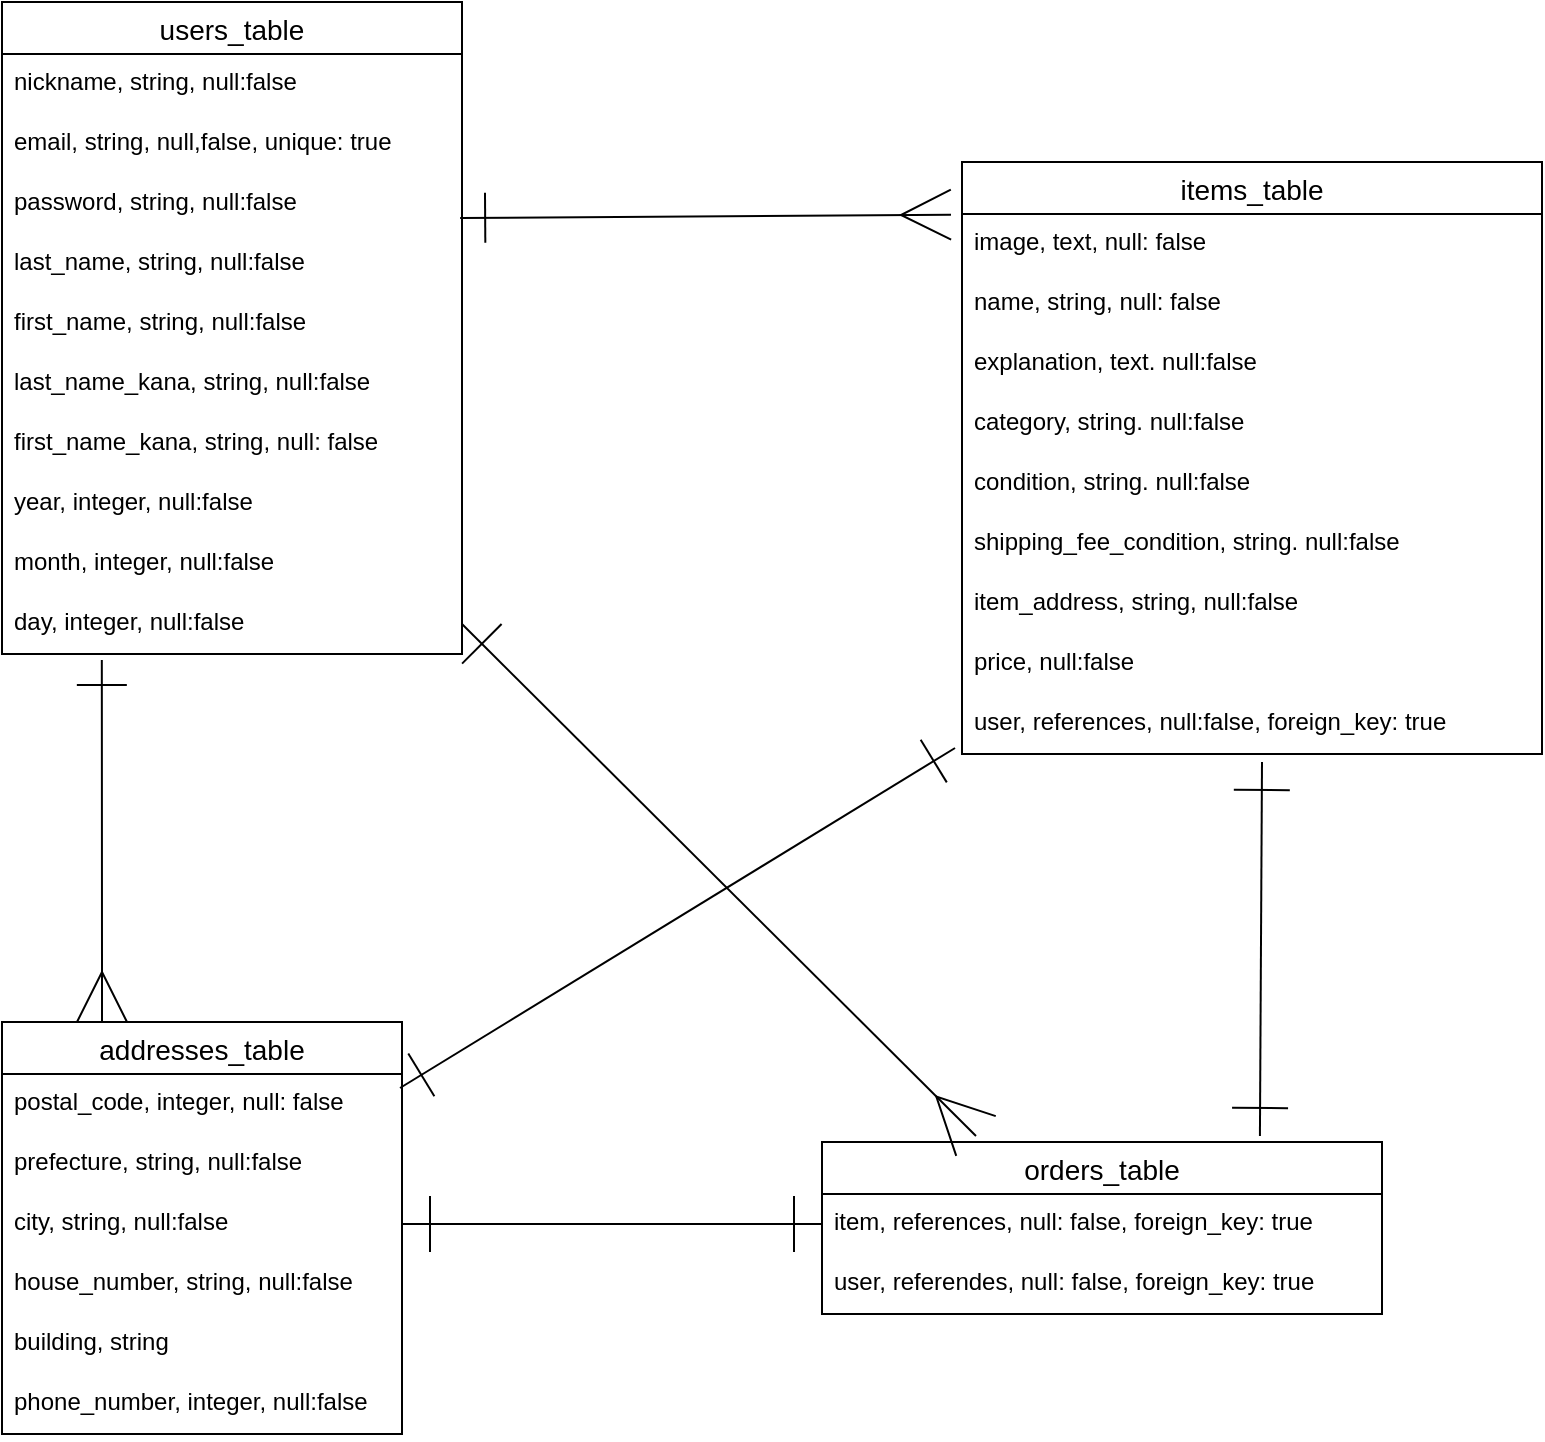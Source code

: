 <mxfile>
    <diagram id="eqPxfHjmdhKbgKj8DeQc" name="ページ1">
        <mxGraphModel dx="1066" dy="1916" grid="1" gridSize="10" guides="1" tooltips="1" connect="1" arrows="1" fold="1" page="1" pageScale="1" pageWidth="827" pageHeight="1169" math="0" shadow="0">
            <root>
                <mxCell id="0"/>
                <mxCell id="1" parent="0"/>
                <mxCell id="2" value="users_table" style="swimlane;fontStyle=0;childLayout=stackLayout;horizontal=1;startSize=26;horizontalStack=0;resizeParent=1;resizeParentMax=0;resizeLast=0;collapsible=1;marginBottom=0;align=center;fontSize=14;labelBackgroundColor=default;" parent="1" vertex="1">
                    <mxGeometry x="40" y="-260" width="230" height="326" as="geometry">
                        <mxRectangle x="10" y="240" width="50" height="26" as="alternateBounds"/>
                    </mxGeometry>
                </mxCell>
                <mxCell id="3" value="nickname, string, null:false" style="text;strokeColor=none;fillColor=none;spacingLeft=4;spacingRight=4;overflow=hidden;rotatable=0;points=[[0,0.5],[1,0.5]];portConstraint=eastwest;fontSize=12;" parent="2" vertex="1">
                    <mxGeometry y="26" width="230" height="30" as="geometry"/>
                </mxCell>
                <mxCell id="4" value="email, string, null,false, unique: true" style="text;strokeColor=none;fillColor=none;spacingLeft=4;spacingRight=4;overflow=hidden;rotatable=0;points=[[0,0.5],[1,0.5]];portConstraint=eastwest;fontSize=12;" parent="2" vertex="1">
                    <mxGeometry y="56" width="230" height="30" as="geometry"/>
                </mxCell>
                <mxCell id="5" value="password, string, null:false" style="text;strokeColor=none;fillColor=none;spacingLeft=4;spacingRight=4;overflow=hidden;rotatable=0;points=[[0,0.5],[1,0.5]];portConstraint=eastwest;fontSize=12;" parent="2" vertex="1">
                    <mxGeometry y="86" width="230" height="30" as="geometry"/>
                </mxCell>
                <mxCell id="40" value="last_name, string, null:false" style="text;strokeColor=none;fillColor=none;spacingLeft=4;spacingRight=4;overflow=hidden;rotatable=0;points=[[0,0.5],[1,0.5]];portConstraint=eastwest;fontSize=12;" vertex="1" parent="2">
                    <mxGeometry y="116" width="230" height="30" as="geometry"/>
                </mxCell>
                <mxCell id="41" value="first_name, string, null:false" style="text;strokeColor=none;fillColor=none;spacingLeft=4;spacingRight=4;overflow=hidden;rotatable=0;points=[[0,0.5],[1,0.5]];portConstraint=eastwest;fontSize=12;" vertex="1" parent="2">
                    <mxGeometry y="146" width="230" height="30" as="geometry"/>
                </mxCell>
                <mxCell id="42" value="last_name_kana, string, null:false" style="text;strokeColor=none;fillColor=none;spacingLeft=4;spacingRight=4;overflow=hidden;rotatable=0;points=[[0,0.5],[1,0.5]];portConstraint=eastwest;fontSize=12;" vertex="1" parent="2">
                    <mxGeometry y="176" width="230" height="30" as="geometry"/>
                </mxCell>
                <mxCell id="43" value="first_name_kana, string, null: false" style="text;strokeColor=none;fillColor=none;spacingLeft=4;spacingRight=4;overflow=hidden;rotatable=0;points=[[0,0.5],[1,0.5]];portConstraint=eastwest;fontSize=12;" vertex="1" parent="2">
                    <mxGeometry y="206" width="230" height="30" as="geometry"/>
                </mxCell>
                <mxCell id="44" value="year, integer, null:false" style="text;strokeColor=none;fillColor=none;spacingLeft=4;spacingRight=4;overflow=hidden;rotatable=0;points=[[0,0.5],[1,0.5]];portConstraint=eastwest;fontSize=12;" vertex="1" parent="2">
                    <mxGeometry y="236" width="230" height="30" as="geometry"/>
                </mxCell>
                <mxCell id="45" value="month, integer, null:false" style="text;strokeColor=none;fillColor=none;spacingLeft=4;spacingRight=4;overflow=hidden;rotatable=0;points=[[0,0.5],[1,0.5]];portConstraint=eastwest;fontSize=12;" vertex="1" parent="2">
                    <mxGeometry y="266" width="230" height="30" as="geometry"/>
                </mxCell>
                <mxCell id="46" value="day, integer, null:false" style="text;strokeColor=none;fillColor=none;spacingLeft=4;spacingRight=4;overflow=hidden;rotatable=0;points=[[0,0.5],[1,0.5]];portConstraint=eastwest;fontSize=12;" vertex="1" parent="2">
                    <mxGeometry y="296" width="230" height="30" as="geometry"/>
                </mxCell>
                <mxCell id="6" value="items_table" style="swimlane;fontStyle=0;childLayout=stackLayout;horizontal=1;startSize=26;horizontalStack=0;resizeParent=1;resizeParentMax=0;resizeLast=0;collapsible=1;marginBottom=0;align=center;fontSize=14;labelBackgroundColor=default;" parent="1" vertex="1">
                    <mxGeometry x="520" y="-180" width="290" height="296" as="geometry"/>
                </mxCell>
                <mxCell id="49" value="image, text, null: false" style="text;strokeColor=none;fillColor=none;spacingLeft=4;spacingRight=4;overflow=hidden;rotatable=0;points=[[0,0.5],[1,0.5]];portConstraint=eastwest;fontSize=12;labelBackgroundColor=default;" vertex="1" parent="6">
                    <mxGeometry y="26" width="290" height="30" as="geometry"/>
                </mxCell>
                <mxCell id="7" value="name, string, null: false" style="text;strokeColor=none;fillColor=none;spacingLeft=4;spacingRight=4;overflow=hidden;rotatable=0;points=[[0,0.5],[1,0.5]];portConstraint=eastwest;fontSize=12;labelBackgroundColor=default;" parent="6" vertex="1">
                    <mxGeometry y="56" width="290" height="30" as="geometry"/>
                </mxCell>
                <mxCell id="8" value="explanation, text. null:false" style="text;strokeColor=none;fillColor=none;spacingLeft=4;spacingRight=4;overflow=hidden;rotatable=0;points=[[0,0.5],[1,0.5]];portConstraint=eastwest;fontSize=12;labelBackgroundColor=default;" parent="6" vertex="1">
                    <mxGeometry y="86" width="290" height="30" as="geometry"/>
                </mxCell>
                <mxCell id="50" value="category, string. null:false" style="text;strokeColor=none;fillColor=none;spacingLeft=4;spacingRight=4;overflow=hidden;rotatable=0;points=[[0,0.5],[1,0.5]];portConstraint=eastwest;fontSize=12;labelBackgroundColor=default;" vertex="1" parent="6">
                    <mxGeometry y="116" width="290" height="30" as="geometry"/>
                </mxCell>
                <mxCell id="51" value="condition, string. null:false" style="text;strokeColor=none;fillColor=none;spacingLeft=4;spacingRight=4;overflow=hidden;rotatable=0;points=[[0,0.5],[1,0.5]];portConstraint=eastwest;fontSize=12;labelBackgroundColor=default;" vertex="1" parent="6">
                    <mxGeometry y="146" width="290" height="30" as="geometry"/>
                </mxCell>
                <mxCell id="52" value="shipping_fee_condition, string. null:false" style="text;strokeColor=none;fillColor=none;spacingLeft=4;spacingRight=4;overflow=hidden;rotatable=0;points=[[0,0.5],[1,0.5]];portConstraint=eastwest;fontSize=12;labelBackgroundColor=default;" vertex="1" parent="6">
                    <mxGeometry y="176" width="290" height="30" as="geometry"/>
                </mxCell>
                <mxCell id="10" value="item_address, string, null:false" style="text;strokeColor=none;fillColor=none;spacingLeft=4;spacingRight=4;overflow=hidden;rotatable=0;points=[[0,0.5],[1,0.5]];portConstraint=eastwest;fontSize=12;labelBackgroundColor=default;" parent="6" vertex="1">
                    <mxGeometry y="206" width="290" height="30" as="geometry"/>
                </mxCell>
                <mxCell id="11" value="price, null:false" style="text;strokeColor=none;fillColor=none;spacingLeft=4;spacingRight=4;overflow=hidden;rotatable=0;points=[[0,0.5],[1,0.5]];portConstraint=eastwest;fontSize=12;labelBackgroundColor=default;" parent="6" vertex="1">
                    <mxGeometry y="236" width="290" height="30" as="geometry"/>
                </mxCell>
                <mxCell id="27" value="user, references, null:false, foreign_key: true" style="text;strokeColor=none;fillColor=none;spacingLeft=4;spacingRight=4;overflow=hidden;rotatable=0;points=[[0,0.5],[1,0.5]];portConstraint=eastwest;fontSize=12;labelBackgroundColor=default;" parent="6" vertex="1">
                    <mxGeometry y="266" width="290" height="30" as="geometry"/>
                </mxCell>
                <mxCell id="14" value="addresses_table" style="swimlane;fontStyle=0;childLayout=stackLayout;horizontal=1;startSize=26;horizontalStack=0;resizeParent=1;resizeParentMax=0;resizeLast=0;collapsible=1;marginBottom=0;align=center;fontSize=14;" parent="1" vertex="1">
                    <mxGeometry x="40" y="250" width="200" height="206" as="geometry"/>
                </mxCell>
                <mxCell id="16" value="postal_code, integer, null: false" style="text;strokeColor=none;fillColor=none;spacingLeft=4;spacingRight=4;overflow=hidden;rotatable=0;points=[[0,0.5],[1,0.5]];portConstraint=eastwest;fontSize=12;" parent="14" vertex="1">
                    <mxGeometry y="26" width="200" height="30" as="geometry"/>
                </mxCell>
                <mxCell id="17" value="prefecture, string, null:false" style="text;strokeColor=none;fillColor=none;spacingLeft=4;spacingRight=4;overflow=hidden;rotatable=0;points=[[0,0.5],[1,0.5]];portConstraint=eastwest;fontSize=12;" parent="14" vertex="1">
                    <mxGeometry y="56" width="200" height="30" as="geometry"/>
                </mxCell>
                <mxCell id="18" value="city, string, null:false" style="text;strokeColor=none;fillColor=none;spacingLeft=4;spacingRight=4;overflow=hidden;rotatable=0;points=[[0,0.5],[1,0.5]];portConstraint=eastwest;fontSize=12;" parent="14" vertex="1">
                    <mxGeometry y="86" width="200" height="30" as="geometry"/>
                </mxCell>
                <mxCell id="19" value="house_number, string, null:false" style="text;strokeColor=none;fillColor=none;spacingLeft=4;spacingRight=4;overflow=hidden;rotatable=0;points=[[0,0.5],[1,0.5]];portConstraint=eastwest;fontSize=12;" parent="14" vertex="1">
                    <mxGeometry y="116" width="200" height="30" as="geometry"/>
                </mxCell>
                <mxCell id="20" value="building, string" style="text;strokeColor=none;fillColor=none;spacingLeft=4;spacingRight=4;overflow=hidden;rotatable=0;points=[[0,0.5],[1,0.5]];portConstraint=eastwest;fontSize=12;" parent="14" vertex="1">
                    <mxGeometry y="146" width="200" height="30" as="geometry"/>
                </mxCell>
                <mxCell id="21" value="phone_number, integer, null:false" style="text;strokeColor=none;fillColor=none;spacingLeft=4;spacingRight=4;overflow=hidden;rotatable=0;points=[[0,0.5],[1,0.5]];portConstraint=eastwest;fontSize=12;" parent="14" vertex="1">
                    <mxGeometry y="176" width="200" height="30" as="geometry"/>
                </mxCell>
                <mxCell id="35" style="edgeStyle=none;html=1;entryX=-0.019;entryY=0.089;entryDx=0;entryDy=0;entryPerimeter=0;fontSize=20;endSize=23;rounded=0;endArrow=ERmany;endFill=0;startArrow=ERone;startFill=0;strokeWidth=1;startSize=23;exitX=0.996;exitY=0.733;exitDx=0;exitDy=0;exitPerimeter=0;" parent="1" source="5" target="6" edge="1">
                    <mxGeometry relative="1" as="geometry">
                        <mxPoint x="280" y="-154" as="sourcePoint"/>
                    </mxGeometry>
                </mxCell>
                <mxCell id="38" style="edgeStyle=none;rounded=0;html=1;exitX=-0.012;exitY=0.9;exitDx=0;exitDy=0;fontSize=20;startArrow=ERone;startFill=0;endArrow=ERone;endFill=0;endSize=23;entryX=0.995;entryY=0.233;entryDx=0;entryDy=0;entryPerimeter=0;startSize=23;exitPerimeter=0;" parent="1" target="16" edge="1" source="27">
                    <mxGeometry relative="1" as="geometry">
                        <mxPoint x="298" y="411" as="targetPoint"/>
                        <mxPoint x="510" y="413" as="sourcePoint"/>
                    </mxGeometry>
                </mxCell>
                <mxCell id="39" style="edgeStyle=none;rounded=0;html=1;entryX=0.25;entryY=0;entryDx=0;entryDy=0;fontSize=20;startArrow=ERone;startFill=0;endArrow=ERmany;endFill=0;startSize=23;endSize=23;strokeWidth=1;exitX=0.217;exitY=1.1;exitDx=0;exitDy=0;exitPerimeter=0;" parent="1" edge="1" target="14" source="46">
                    <mxGeometry relative="1" as="geometry">
                        <mxPoint x="90" y="146" as="sourcePoint"/>
                        <mxPoint x="90" y="293.872" as="targetPoint"/>
                        <Array as="points">
                            <mxPoint x="90" y="216"/>
                        </Array>
                    </mxGeometry>
                </mxCell>
                <mxCell id="53" value="orders_table" style="swimlane;fontStyle=0;childLayout=stackLayout;horizontal=1;startSize=26;horizontalStack=0;resizeParent=1;resizeParentMax=0;resizeLast=0;collapsible=1;marginBottom=0;align=center;fontSize=14;" vertex="1" parent="1">
                    <mxGeometry x="450" y="310" width="280" height="86" as="geometry"/>
                </mxCell>
                <mxCell id="54" value="item, references, null: false, foreign_key: true&#10;" style="text;strokeColor=none;fillColor=none;spacingLeft=4;spacingRight=4;overflow=hidden;rotatable=0;points=[[0,0.5],[1,0.5]];portConstraint=eastwest;fontSize=12;" vertex="1" parent="53">
                    <mxGeometry y="26" width="280" height="30" as="geometry"/>
                </mxCell>
                <mxCell id="55" value="user, referendes, null: false, foreign_key: true" style="text;strokeColor=none;fillColor=none;spacingLeft=4;spacingRight=4;overflow=hidden;rotatable=0;points=[[0,0.5],[1,0.5]];portConstraint=eastwest;fontSize=12;" vertex="1" parent="53">
                    <mxGeometry y="56" width="280" height="30" as="geometry"/>
                </mxCell>
                <mxCell id="57" style="edgeStyle=none;html=1;exitX=1;exitY=0.5;exitDx=0;exitDy=0;entryX=0.275;entryY=-0.035;entryDx=0;entryDy=0;entryPerimeter=0;endArrow=ERmany;endFill=0;endSize=26;startArrow=ERone;startFill=0;startSize=26;" edge="1" parent="1" source="46" target="53">
                    <mxGeometry relative="1" as="geometry"/>
                </mxCell>
                <mxCell id="59" style="edgeStyle=none;html=1;startArrow=ERone;startFill=0;endArrow=ERone;endFill=0;endSize=26;strokeWidth=1;entryX=0.782;entryY=-0.035;entryDx=0;entryDy=0;entryPerimeter=0;startSize=26;" edge="1" parent="1" target="53">
                    <mxGeometry relative="1" as="geometry">
                        <mxPoint x="650" y="300" as="targetPoint"/>
                        <mxPoint x="670" y="120" as="sourcePoint"/>
                    </mxGeometry>
                </mxCell>
                <mxCell id="60" style="edgeStyle=none;html=1;exitX=1;exitY=0.5;exitDx=0;exitDy=0;entryX=0;entryY=0.5;entryDx=0;entryDy=0;startArrow=ERone;startFill=0;endArrow=ERone;endFill=0;startSize=26;endSize=26;strokeWidth=1;" edge="1" parent="1" source="18" target="54">
                    <mxGeometry relative="1" as="geometry"/>
                </mxCell>
            </root>
        </mxGraphModel>
    </diagram>
</mxfile>